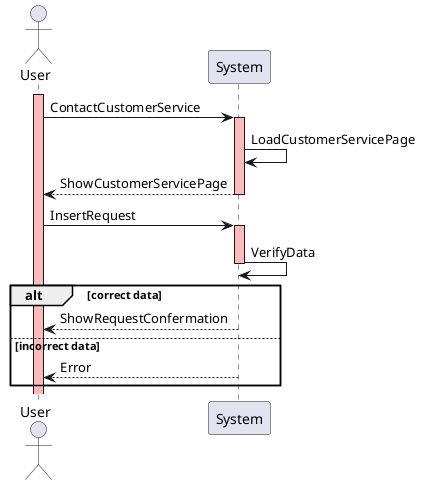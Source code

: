 @startuml

actor User
participant System

activate User #FFBBBB
User -> System: ContactCustomerService
activate System #FFBBBB
System -> System: LoadCustomerServicePage
System --> User: ShowCustomerServicePage
deactivate System
User -> System: InsertRequest
activate System #FFBBBB
System -> System: VerifyData
deactivate System

alt correct data
  System --> User: ShowRequestConfermation
else incorrect data
  System --> User: Error
end

@enduml
